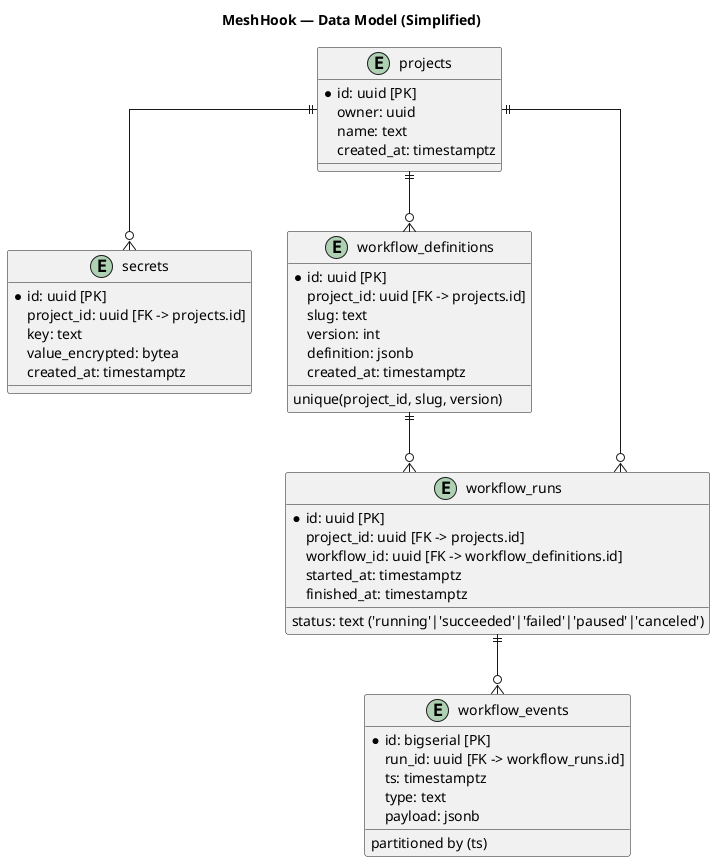 @startuml
title MeshHook — Data Model (Simplified)
skinparam linetype ortho

entity projects {
  *id: uuid [PK]
  owner: uuid
  name: text
  created_at: timestamptz
}
entity secrets {
  *id: uuid [PK]
  project_id: uuid [FK -> projects.id]
  key: text
  value_encrypted: bytea
  created_at: timestamptz
}
entity workflow_definitions {
  *id: uuid [PK]
  project_id: uuid [FK -> projects.id]
  slug: text
  version: int
  definition: jsonb
  created_at: timestamptz
  unique(project_id, slug, version)
}
entity workflow_runs {
  *id: uuid [PK]
  project_id: uuid [FK -> projects.id]
  workflow_id: uuid [FK -> workflow_definitions.id]
  status: text ('running'|'succeeded'|'failed'|'paused'|'canceled')
  started_at: timestamptz
  finished_at: timestamptz
}
entity workflow_events {
  *id: bigserial [PK]
  run_id: uuid [FK -> workflow_runs.id]
  ts: timestamptz
  type: text
  payload: jsonb
  partitioned by (ts)
}

projects ||--o{ secrets
projects ||--o{ workflow_definitions
projects ||--o{ workflow_runs
workflow_definitions ||--o{ workflow_runs
workflow_runs ||--o{ workflow_events
@enduml
